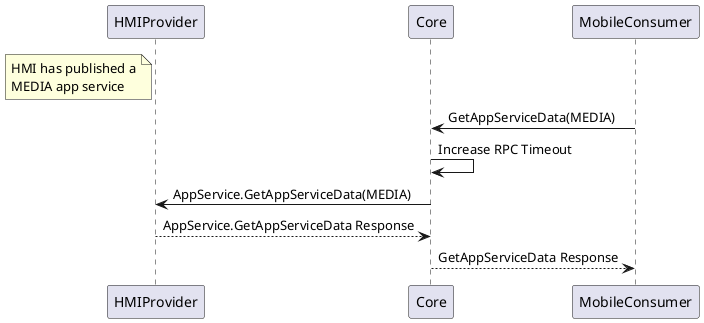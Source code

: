 @startuml GetAppServiceData_HMI_ASP
participant HMIProvider
participant Core
participant MobileConsumer

note left of HMIProvider: HMI has published a\nMEDIA app service

MobileConsumer -> Core: GetAppServiceData(MEDIA)
Core -> Core : Increase RPC Timeout
Core -> HMIProvider: AppService.GetAppServiceData(MEDIA)
HMIProvider --> Core: AppService.GetAppServiceData Response
Core --> MobileConsumer: GetAppServiceData Response

@enduml